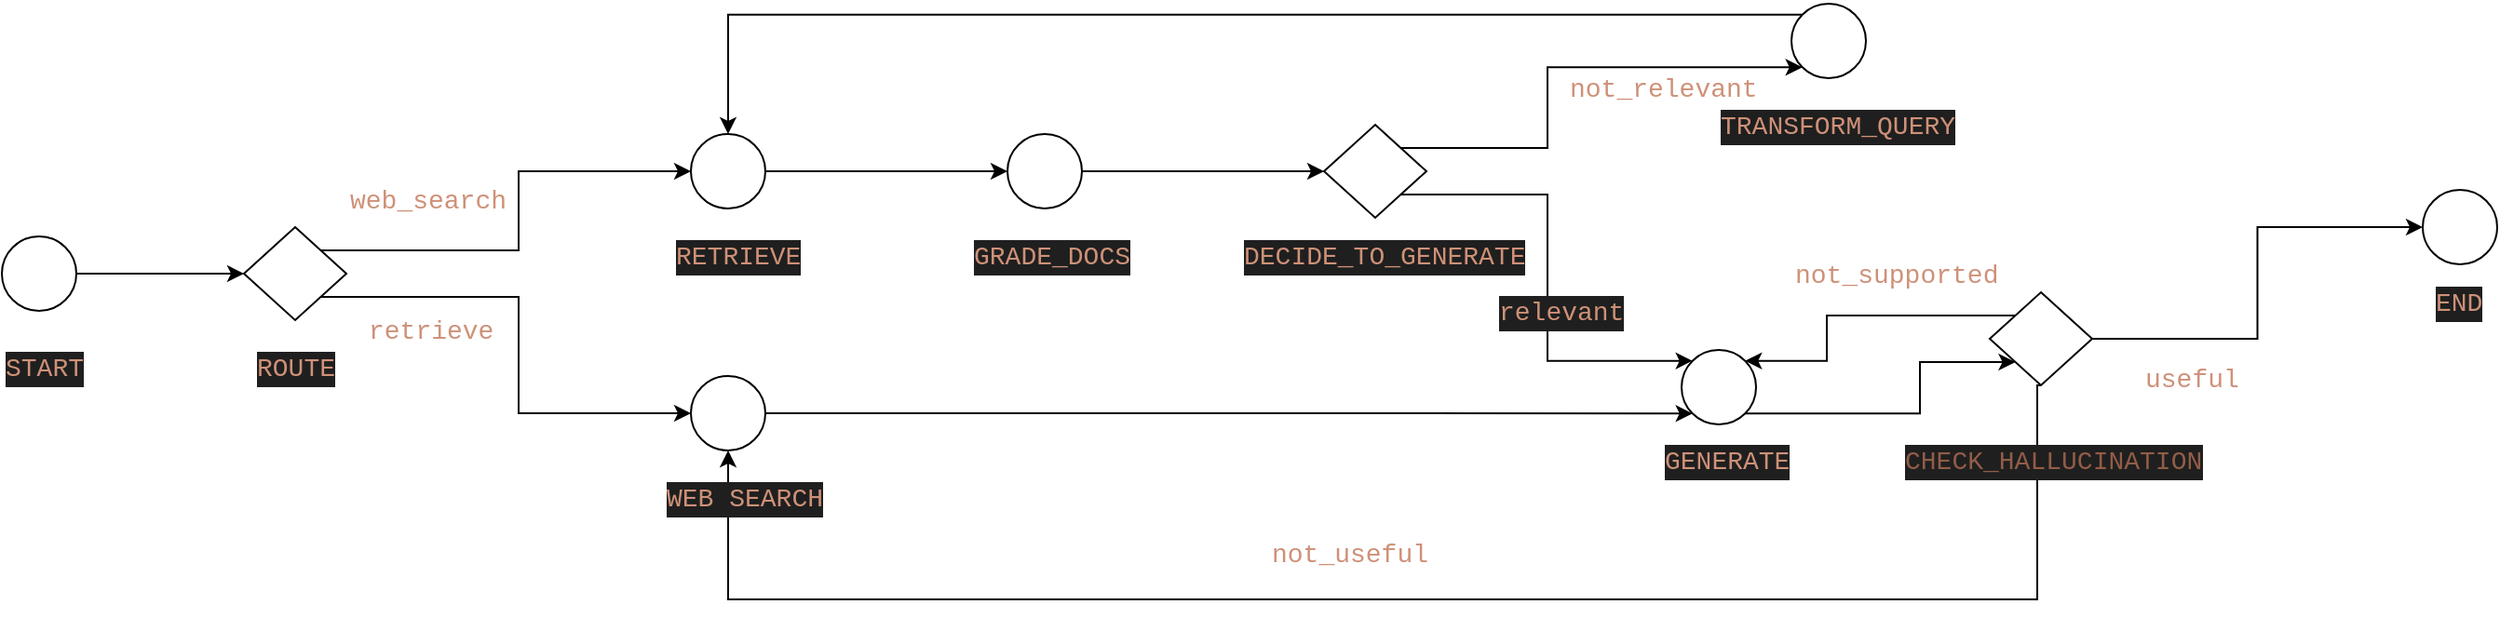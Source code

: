 <mxfile version="28.2.3">
  <diagram name="Page-1" id="3OpRNEnocBs2ZBYkq8v7">
    <mxGraphModel dx="1272" dy="1419" grid="1" gridSize="10" guides="1" tooltips="1" connect="1" arrows="1" fold="1" page="1" pageScale="1" pageWidth="1169" pageHeight="827" math="0" shadow="0">
      <root>
        <mxCell id="0" />
        <mxCell id="1" parent="0" />
        <mxCell id="t71yelg1gbKPcvT04N4M-12" style="edgeStyle=orthogonalEdgeStyle;rounded=0;orthogonalLoop=1;jettySize=auto;html=1;exitX=1;exitY=0;exitDx=0;exitDy=0;entryX=0;entryY=0.5;entryDx=0;entryDy=0;" edge="1" parent="1" source="t71yelg1gbKPcvT04N4M-19" target="t71yelg1gbKPcvT04N4M-5">
          <mxGeometry relative="1" as="geometry">
            <mxPoint x="204.142" y="135.858" as="sourcePoint" />
          </mxGeometry>
        </mxCell>
        <mxCell id="t71yelg1gbKPcvT04N4M-13" style="edgeStyle=orthogonalEdgeStyle;rounded=0;orthogonalLoop=1;jettySize=auto;html=1;exitX=1;exitY=1;exitDx=0;exitDy=0;entryX=0;entryY=0.5;entryDx=0;entryDy=0;" edge="1" parent="1" source="t71yelg1gbKPcvT04N4M-19" target="t71yelg1gbKPcvT04N4M-7">
          <mxGeometry relative="1" as="geometry">
            <mxPoint x="204.142" y="164.142" as="sourcePoint" />
          </mxGeometry>
        </mxCell>
        <mxCell id="t71yelg1gbKPcvT04N4M-2" value="&lt;div style=&quot;color: rgb(204, 204, 204); background-color: rgb(31, 31, 31); font-family: Consolas, &amp;quot;Courier New&amp;quot;, monospace; font-weight: normal; font-size: 14px; line-height: 19px; white-space: pre;&quot;&gt;&lt;div&gt;&lt;span style=&quot;color: rgb(206, 145, 120);&quot;&gt;ROUTE&lt;/span&gt;&lt;/div&gt;&lt;/div&gt;" style="text;whiteSpace=wrap;html=1;" vertex="1" parent="1">
          <mxGeometry x="155" y="180" width="45" height="30" as="geometry" />
        </mxCell>
        <mxCell id="t71yelg1gbKPcvT04N4M-16" style="edgeStyle=orthogonalEdgeStyle;rounded=0;orthogonalLoop=1;jettySize=auto;html=1;exitX=1;exitY=0.5;exitDx=0;exitDy=0;entryX=0;entryY=0.5;entryDx=0;entryDy=0;" edge="1" parent="1" source="t71yelg1gbKPcvT04N4M-5" target="t71yelg1gbKPcvT04N4M-14">
          <mxGeometry relative="1" as="geometry" />
        </mxCell>
        <mxCell id="t71yelg1gbKPcvT04N4M-5" value="" style="ellipse;whiteSpace=wrap;html=1;aspect=fixed;" vertex="1" parent="1">
          <mxGeometry x="390" y="70" width="40" height="40" as="geometry" />
        </mxCell>
        <mxCell id="t71yelg1gbKPcvT04N4M-6" value="&lt;div style=&quot;color: rgb(204, 204, 204); background-color: rgb(31, 31, 31); font-family: Consolas, &amp;quot;Courier New&amp;quot;, monospace; font-weight: normal; font-size: 14px; line-height: 19px; white-space: pre;&quot;&gt;&lt;div&gt;&lt;span style=&quot;color: rgb(206, 145, 120);&quot;&gt;RETRIEVE&lt;/span&gt;&lt;/div&gt;&lt;/div&gt;" style="text;whiteSpace=wrap;html=1;" vertex="1" parent="1">
          <mxGeometry x="380" y="120" width="70" height="30" as="geometry" />
        </mxCell>
        <mxCell id="t71yelg1gbKPcvT04N4M-11" style="edgeStyle=orthogonalEdgeStyle;rounded=0;orthogonalLoop=1;jettySize=auto;html=1;exitX=1;exitY=0.5;exitDx=0;exitDy=0;entryX=0;entryY=1;entryDx=0;entryDy=0;" edge="1" parent="1" source="t71yelg1gbKPcvT04N4M-7" target="t71yelg1gbKPcvT04N4M-9">
          <mxGeometry relative="1" as="geometry" />
        </mxCell>
        <mxCell id="t71yelg1gbKPcvT04N4M-7" value="" style="ellipse;whiteSpace=wrap;html=1;aspect=fixed;" vertex="1" parent="1">
          <mxGeometry x="390" y="200" width="40" height="40" as="geometry" />
        </mxCell>
        <mxCell id="t71yelg1gbKPcvT04N4M-44" style="edgeStyle=orthogonalEdgeStyle;rounded=0;orthogonalLoop=1;jettySize=auto;html=1;exitX=1;exitY=1;exitDx=0;exitDy=0;entryX=0;entryY=1;entryDx=0;entryDy=0;" edge="1" parent="1" source="t71yelg1gbKPcvT04N4M-9" target="t71yelg1gbKPcvT04N4M-42">
          <mxGeometry relative="1" as="geometry">
            <Array as="points">
              <mxPoint x="1050" y="220" />
              <mxPoint x="1050" y="192" />
            </Array>
          </mxGeometry>
        </mxCell>
        <mxCell id="t71yelg1gbKPcvT04N4M-9" value="" style="ellipse;whiteSpace=wrap;html=1;aspect=fixed;" vertex="1" parent="1">
          <mxGeometry x="922" y="186" width="40" height="40" as="geometry" />
        </mxCell>
        <mxCell id="t71yelg1gbKPcvT04N4M-10" value="&lt;div style=&quot;color: rgb(204, 204, 204); background-color: rgb(31, 31, 31); font-family: Consolas, &amp;quot;Courier New&amp;quot;, monospace; font-weight: normal; font-size: 14px; line-height: 19px; white-space: pre;&quot;&gt;&lt;div&gt;&lt;span style=&quot;color: rgb(206, 145, 120);&quot;&gt;GENERATE&lt;/span&gt;&lt;/div&gt;&lt;/div&gt;" style="text;whiteSpace=wrap;html=1;" vertex="1" parent="1">
          <mxGeometry x="911" y="230" width="70" height="30" as="geometry" />
        </mxCell>
        <mxCell id="t71yelg1gbKPcvT04N4M-23" style="edgeStyle=orthogonalEdgeStyle;rounded=0;orthogonalLoop=1;jettySize=auto;html=1;exitX=1;exitY=0.5;exitDx=0;exitDy=0;entryX=0;entryY=0.5;entryDx=0;entryDy=0;" edge="1" parent="1" source="t71yelg1gbKPcvT04N4M-14" target="t71yelg1gbKPcvT04N4M-22">
          <mxGeometry relative="1" as="geometry" />
        </mxCell>
        <mxCell id="t71yelg1gbKPcvT04N4M-14" value="" style="ellipse;whiteSpace=wrap;html=1;aspect=fixed;" vertex="1" parent="1">
          <mxGeometry x="560" y="70" width="40" height="40" as="geometry" />
        </mxCell>
        <mxCell id="t71yelg1gbKPcvT04N4M-15" value="&lt;div style=&quot;color: rgb(204, 204, 204); background-color: rgb(31, 31, 31); font-family: Consolas, &amp;quot;Courier New&amp;quot;, monospace; font-weight: normal; font-size: 14px; line-height: 19px; white-space: pre;&quot;&gt;&lt;div&gt;&lt;span style=&quot;color: rgb(206, 145, 120);&quot;&gt;GRADE_DOCS&lt;/span&gt;&lt;/div&gt;&lt;/div&gt;" style="text;whiteSpace=wrap;html=1;" vertex="1" parent="1">
          <mxGeometry x="540" y="120" width="80" height="30" as="geometry" />
        </mxCell>
        <mxCell id="t71yelg1gbKPcvT04N4M-20" style="edgeStyle=orthogonalEdgeStyle;rounded=0;orthogonalLoop=1;jettySize=auto;html=1;exitX=1;exitY=0.5;exitDx=0;exitDy=0;entryX=0;entryY=0.5;entryDx=0;entryDy=0;" edge="1" parent="1" source="t71yelg1gbKPcvT04N4M-17" target="t71yelg1gbKPcvT04N4M-19">
          <mxGeometry relative="1" as="geometry" />
        </mxCell>
        <mxCell id="t71yelg1gbKPcvT04N4M-17" value="" style="ellipse;whiteSpace=wrap;html=1;aspect=fixed;" vertex="1" parent="1">
          <mxGeometry x="20" y="125" width="40" height="40" as="geometry" />
        </mxCell>
        <mxCell id="t71yelg1gbKPcvT04N4M-18" value="&lt;div style=&quot;color: rgb(204, 204, 204); background-color: rgb(31, 31, 31); font-family: Consolas, &amp;quot;Courier New&amp;quot;, monospace; font-weight: normal; font-size: 14px; line-height: 19px; white-space: pre;&quot;&gt;&lt;div&gt;&lt;span style=&quot;color: rgb(206, 145, 120);&quot;&gt;START&lt;/span&gt;&lt;/div&gt;&lt;/div&gt;" style="text;whiteSpace=wrap;html=1;" vertex="1" parent="1">
          <mxGeometry x="20" y="180" width="45" height="30" as="geometry" />
        </mxCell>
        <mxCell id="t71yelg1gbKPcvT04N4M-19" value="" style="rhombus;whiteSpace=wrap;html=1;" vertex="1" parent="1">
          <mxGeometry x="150" y="120" width="55" height="50" as="geometry" />
        </mxCell>
        <mxCell id="t71yelg1gbKPcvT04N4M-21" value="&lt;div style=&quot;color: rgb(204, 204, 204); background-color: rgb(31, 31, 31); font-family: Consolas, &amp;quot;Courier New&amp;quot;, monospace; font-weight: normal; font-size: 14px; line-height: 19px; white-space: pre;&quot;&gt;&lt;div&gt;&lt;span style=&quot;color: rgb(206, 145, 120);&quot;&gt;DECIDE_TO_GENERATE&lt;/span&gt;&lt;/div&gt;&lt;/div&gt;" style="text;whiteSpace=wrap;html=1;" vertex="1" parent="1">
          <mxGeometry x="685" y="120" width="145" height="20" as="geometry" />
        </mxCell>
        <mxCell id="t71yelg1gbKPcvT04N4M-28" style="edgeStyle=orthogonalEdgeStyle;rounded=0;orthogonalLoop=1;jettySize=auto;html=1;exitX=1;exitY=0;exitDx=0;exitDy=0;entryX=0;entryY=1;entryDx=0;entryDy=0;" edge="1" parent="1" source="t71yelg1gbKPcvT04N4M-22" target="t71yelg1gbKPcvT04N4M-26">
          <mxGeometry relative="1" as="geometry">
            <Array as="points">
              <mxPoint x="850" y="77" />
              <mxPoint x="850" y="34" />
            </Array>
          </mxGeometry>
        </mxCell>
        <mxCell id="t71yelg1gbKPcvT04N4M-30" style="edgeStyle=orthogonalEdgeStyle;rounded=0;orthogonalLoop=1;jettySize=auto;html=1;exitX=1;exitY=1;exitDx=0;exitDy=0;entryX=0;entryY=0;entryDx=0;entryDy=0;" edge="1" parent="1" source="t71yelg1gbKPcvT04N4M-22" target="t71yelg1gbKPcvT04N4M-9">
          <mxGeometry relative="1" as="geometry">
            <Array as="points">
              <mxPoint x="850" y="103" />
              <mxPoint x="850" y="192" />
            </Array>
          </mxGeometry>
        </mxCell>
        <mxCell id="t71yelg1gbKPcvT04N4M-22" value="" style="rhombus;whiteSpace=wrap;html=1;" vertex="1" parent="1">
          <mxGeometry x="730" y="65" width="55" height="50" as="geometry" />
        </mxCell>
        <mxCell id="t71yelg1gbKPcvT04N4M-24" value="&lt;div style=&quot;font-family: Consolas, &amp;quot;Courier New&amp;quot;, monospace; font-weight: normal; font-size: 14px; line-height: 19px; white-space: pre;&quot;&gt;&lt;div style=&quot;&quot;&gt;&lt;span&gt;&lt;font style=&quot;color: light-dark(rgb(206, 145, 120), rgb(255, 247, 247));&quot;&gt;web_search&lt;/font&gt;&lt;/span&gt;&lt;/div&gt;&lt;/div&gt;" style="text;whiteSpace=wrap;html=1;" vertex="1" parent="1">
          <mxGeometry x="205" y="90" width="110" height="40" as="geometry" />
        </mxCell>
        <mxCell id="t71yelg1gbKPcvT04N4M-25" value="&lt;div style=&quot;font-family: Consolas, &amp;quot;Courier New&amp;quot;, monospace; font-weight: normal; font-size: 14px; line-height: 19px; white-space: pre;&quot;&gt;&lt;div style=&quot;&quot;&gt;&lt;span&gt;&lt;font style=&quot;color: light-dark(rgb(206, 145, 120), rgb(255, 255, 255));&quot;&gt;retrieve&lt;/font&gt;&lt;/span&gt;&lt;/div&gt;&lt;/div&gt;" style="text;whiteSpace=wrap;html=1;" vertex="1" parent="1">
          <mxGeometry x="215" y="160" width="65" height="40" as="geometry" />
        </mxCell>
        <mxCell id="t71yelg1gbKPcvT04N4M-36" style="edgeStyle=orthogonalEdgeStyle;rounded=0;orthogonalLoop=1;jettySize=auto;html=1;exitX=0;exitY=0;exitDx=0;exitDy=0;entryX=0.5;entryY=0;entryDx=0;entryDy=0;" edge="1" parent="1" source="t71yelg1gbKPcvT04N4M-26" target="t71yelg1gbKPcvT04N4M-5">
          <mxGeometry relative="1" as="geometry" />
        </mxCell>
        <mxCell id="t71yelg1gbKPcvT04N4M-26" value="" style="ellipse;whiteSpace=wrap;html=1;aspect=fixed;" vertex="1" parent="1">
          <mxGeometry x="981" width="40" height="40" as="geometry" />
        </mxCell>
        <mxCell id="t71yelg1gbKPcvT04N4M-27" value="&lt;div style=&quot;color: rgb(204, 204, 204); background-color: rgb(31, 31, 31); font-family: Consolas, &amp;quot;Courier New&amp;quot;, monospace; font-weight: normal; font-size: 14px; line-height: 19px; white-space: pre;&quot;&gt;&lt;div&gt;&lt;span style=&quot;color: rgb(206, 145, 120);&quot;&gt;TRANSFORM_QUERY&lt;/span&gt;&lt;/div&gt;&lt;/div&gt;" style="text;whiteSpace=wrap;html=1;" vertex="1" parent="1">
          <mxGeometry x="941" y="50" width="120" height="30" as="geometry" />
        </mxCell>
        <mxCell id="t71yelg1gbKPcvT04N4M-31" value="&lt;div style=&quot;color: rgb(204, 204, 204); background-color: rgb(31, 31, 31); font-family: Consolas, &amp;quot;Courier New&amp;quot;, monospace; font-weight: normal; font-size: 14px; line-height: 19px; white-space: pre;&quot;&gt;&lt;div&gt;&lt;span style=&quot;color: rgb(206, 145, 120);&quot;&gt;relevant&lt;/span&gt;&lt;/div&gt;&lt;/div&gt;" style="text;whiteSpace=wrap;html=1;" vertex="1" parent="1">
          <mxGeometry x="822" y="150" width="68" height="40" as="geometry" />
        </mxCell>
        <mxCell id="t71yelg1gbKPcvT04N4M-33" value="&lt;div style=&quot;font-family: Consolas, &amp;quot;Courier New&amp;quot;, monospace; font-weight: normal; font-size: 14px; line-height: 19px; white-space: pre;&quot;&gt;&lt;div style=&quot;&quot;&gt;&lt;span&gt;&lt;font style=&quot;color: light-dark(rgb(206, 145, 120), rgb(255, 255, 255));&quot;&gt;not_relevant&lt;/font&gt;&lt;/span&gt;&lt;/div&gt;&lt;/div&gt;" style="text;whiteSpace=wrap;html=1;" vertex="1" parent="1">
          <mxGeometry x="860" y="30" width="100" height="40" as="geometry" />
        </mxCell>
        <mxCell id="t71yelg1gbKPcvT04N4M-40" value="" style="ellipse;whiteSpace=wrap;html=1;aspect=fixed;" vertex="1" parent="1">
          <mxGeometry x="1320" y="100" width="40" height="40" as="geometry" />
        </mxCell>
        <mxCell id="t71yelg1gbKPcvT04N4M-41" value="&lt;div style=&quot;color: rgb(204, 204, 204); background-color: rgb(31, 31, 31); font-family: Consolas, &amp;quot;Courier New&amp;quot;, monospace; font-weight: normal; font-size: 14px; line-height: 19px; white-space: pre;&quot;&gt;&lt;div&gt;&lt;span style=&quot;color: rgb(206, 145, 120);&quot;&gt;END&lt;/span&gt;&lt;/div&gt;&lt;/div&gt;" style="text;whiteSpace=wrap;html=1;" vertex="1" parent="1">
          <mxGeometry x="1325" y="145" width="30" height="30" as="geometry" />
        </mxCell>
        <mxCell id="t71yelg1gbKPcvT04N4M-45" style="edgeStyle=orthogonalEdgeStyle;rounded=0;orthogonalLoop=1;jettySize=auto;html=1;exitX=0.5;exitY=1;exitDx=0;exitDy=0;entryX=0.5;entryY=1;entryDx=0;entryDy=0;" edge="1" parent="1" source="t71yelg1gbKPcvT04N4M-42" target="t71yelg1gbKPcvT04N4M-7">
          <mxGeometry relative="1" as="geometry">
            <Array as="points">
              <mxPoint x="1113" y="320" />
              <mxPoint x="410" y="320" />
            </Array>
          </mxGeometry>
        </mxCell>
        <mxCell id="t71yelg1gbKPcvT04N4M-48" style="edgeStyle=orthogonalEdgeStyle;rounded=0;orthogonalLoop=1;jettySize=auto;html=1;exitX=0;exitY=0;exitDx=0;exitDy=0;entryX=1;entryY=0;entryDx=0;entryDy=0;" edge="1" parent="1" source="t71yelg1gbKPcvT04N4M-42" target="t71yelg1gbKPcvT04N4M-9">
          <mxGeometry relative="1" as="geometry">
            <Array as="points">
              <mxPoint x="1000" y="168" />
              <mxPoint x="1000" y="192" />
            </Array>
          </mxGeometry>
        </mxCell>
        <mxCell id="t71yelg1gbKPcvT04N4M-50" style="edgeStyle=orthogonalEdgeStyle;rounded=0;orthogonalLoop=1;jettySize=auto;html=1;exitX=1;exitY=0.5;exitDx=0;exitDy=0;entryX=0;entryY=0.5;entryDx=0;entryDy=0;" edge="1" parent="1" source="t71yelg1gbKPcvT04N4M-42" target="t71yelg1gbKPcvT04N4M-40">
          <mxGeometry relative="1" as="geometry" />
        </mxCell>
        <mxCell id="t71yelg1gbKPcvT04N4M-42" value="" style="rhombus;whiteSpace=wrap;html=1;" vertex="1" parent="1">
          <mxGeometry x="1087.5" y="155" width="55" height="50" as="geometry" />
        </mxCell>
        <mxCell id="t71yelg1gbKPcvT04N4M-46" value="&lt;div style=&quot;font-family: Consolas, &amp;quot;Courier New&amp;quot;, monospace; font-weight: normal; font-size: 14px; line-height: 19px; white-space: pre;&quot;&gt;&lt;div style=&quot;&quot;&gt;&lt;span&gt;&lt;font style=&quot;color: light-dark(rgb(206, 145, 120), rgb(255, 255, 255));&quot;&gt;not_useful&lt;/font&gt;&lt;/span&gt;&lt;/div&gt;&lt;/div&gt;" style="text;whiteSpace=wrap;html=1;" vertex="1" parent="1">
          <mxGeometry x="700" y="280" width="90" height="40" as="geometry" />
        </mxCell>
        <mxCell id="t71yelg1gbKPcvT04N4M-49" value="&lt;div style=&quot;font-family: Consolas, &amp;quot;Courier New&amp;quot;, monospace; font-weight: normal; font-size: 14px; line-height: 19px; white-space: pre;&quot;&gt;&lt;div style=&quot;&quot;&gt;&lt;span&gt;&lt;font style=&quot;color: light-dark(rgb(206, 145, 120), rgb(255, 237, 237));&quot;&gt;not_supported&lt;/font&gt;&lt;/span&gt;&lt;/div&gt;&lt;/div&gt;" style="text;whiteSpace=wrap;html=1;" vertex="1" parent="1">
          <mxGeometry x="981" y="130" width="110" height="45" as="geometry" />
        </mxCell>
        <mxCell id="t71yelg1gbKPcvT04N4M-51" value="&lt;div style=&quot;font-family: Consolas, &amp;quot;Courier New&amp;quot;, monospace; font-weight: normal; font-size: 14px; line-height: 19px; white-space: pre;&quot;&gt;&lt;div style=&quot;&quot;&gt;&lt;span&gt;&lt;font style=&quot;color: light-dark(rgb(206, 145, 120), rgb(255, 255, 255));&quot;&gt;useful&lt;/font&gt;&lt;/span&gt;&lt;/div&gt;&lt;/div&gt;" style="text;whiteSpace=wrap;html=1;" vertex="1" parent="1">
          <mxGeometry x="1169" y="186" width="51" height="34" as="geometry" />
        </mxCell>
        <mxCell id="t71yelg1gbKPcvT04N4M-52" value="&lt;div style=&quot;background-color: rgb(31, 31, 31); font-family: Consolas, &amp;quot;Courier New&amp;quot;, monospace; font-weight: normal; font-size: 14px; line-height: 19px; white-space: pre; color: rgb(204, 204, 204);&quot;&gt;&lt;font color=&quot;#915d47&quot;&gt;CHECK_HALLUCINATION&lt;/font&gt;&lt;/div&gt;" style="text;whiteSpace=wrap;html=1;" vertex="1" parent="1">
          <mxGeometry x="1040" y="230" width="150" height="40" as="geometry" />
        </mxCell>
        <mxCell id="t71yelg1gbKPcvT04N4M-8" value="&lt;div style=&quot;color: rgb(204, 204, 204); background-color: rgb(31, 31, 31); font-family: Consolas, &amp;quot;Courier New&amp;quot;, monospace; font-weight: normal; font-size: 14px; line-height: 19px; white-space: pre;&quot;&gt;&lt;div&gt;&lt;span style=&quot;color: rgb(206, 145, 120);&quot;&gt;WEB SEARCH&lt;/span&gt;&lt;/div&gt;&lt;/div&gt;" style="text;whiteSpace=wrap;html=1;" vertex="1" parent="1">
          <mxGeometry x="375" y="250" width="70" height="30" as="geometry" />
        </mxCell>
      </root>
    </mxGraphModel>
  </diagram>
</mxfile>
